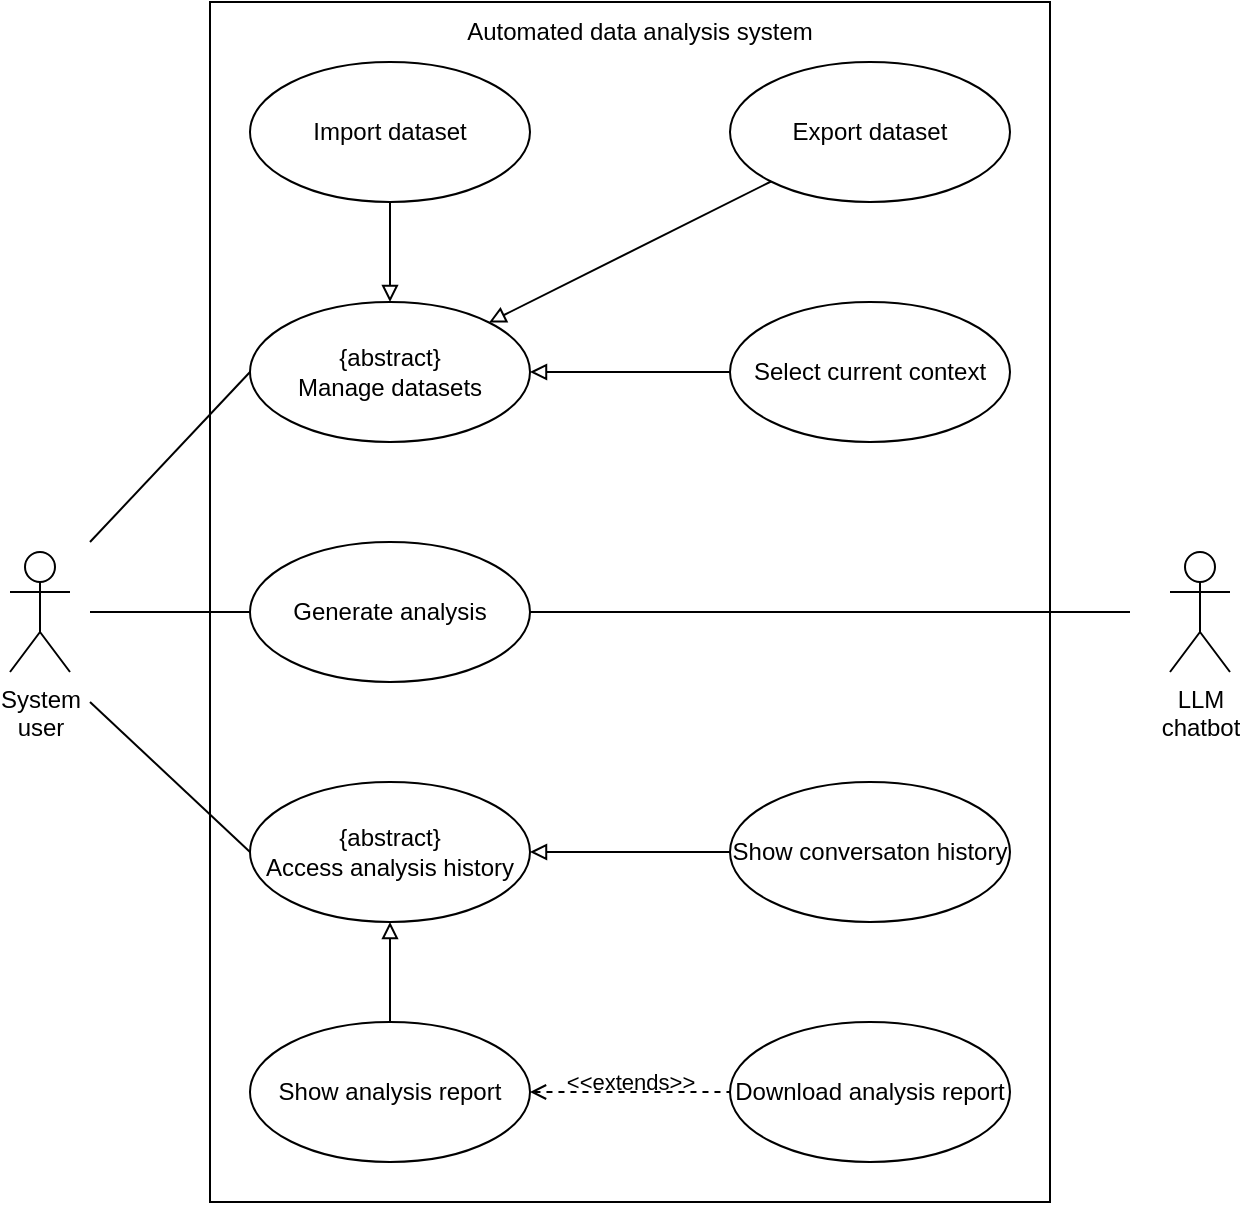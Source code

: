 <mxfile>
    <diagram id="hqZDgkXqm0gshwrrFBBG" name="Page-1">
        <mxGraphModel dx="1282" dy="1059" grid="1" gridSize="10" guides="1" tooltips="1" connect="1" arrows="1" fold="1" page="1" pageScale="1" pageWidth="827" pageHeight="1169" math="0" shadow="0">
            <root>
                <mxCell id="0"/>
                <mxCell id="1" parent="0"/>
                <mxCell id="22" value="" style="rounded=0;whiteSpace=wrap;html=1;" vertex="1" parent="1">
                    <mxGeometry x="140" y="50" width="420" height="600" as="geometry"/>
                </mxCell>
                <mxCell id="2" value="Import dataset" style="ellipse;whiteSpace=wrap;html=1;" vertex="1" parent="1">
                    <mxGeometry x="160" y="80" width="140" height="70" as="geometry"/>
                </mxCell>
                <mxCell id="4" value="Generate analysis" style="ellipse;whiteSpace=wrap;html=1;" vertex="1" parent="1">
                    <mxGeometry x="160" y="320" width="140" height="70" as="geometry"/>
                </mxCell>
                <mxCell id="5" value="Export dataset" style="ellipse;whiteSpace=wrap;html=1;" vertex="1" parent="1">
                    <mxGeometry x="400" y="80" width="140" height="70" as="geometry"/>
                </mxCell>
                <mxCell id="6" value="Show analysis report" style="ellipse;whiteSpace=wrap;html=1;" vertex="1" parent="1">
                    <mxGeometry x="160" y="560" width="140" height="70" as="geometry"/>
                </mxCell>
                <mxCell id="7" value="Select current context" style="ellipse;whiteSpace=wrap;html=1;" vertex="1" parent="1">
                    <mxGeometry x="400" y="200" width="140" height="70" as="geometry"/>
                </mxCell>
                <mxCell id="8" value="Download analysis report" style="ellipse;whiteSpace=wrap;html=1;" vertex="1" parent="1">
                    <mxGeometry x="400" y="560" width="140" height="70" as="geometry"/>
                </mxCell>
                <mxCell id="12" value="{abstract}&lt;br&gt;Manage datasets" style="ellipse;whiteSpace=wrap;html=1;" vertex="1" parent="1">
                    <mxGeometry x="160" y="200" width="140" height="70" as="geometry"/>
                </mxCell>
                <mxCell id="14" value="{abstract}&lt;br&gt;Access analysis history" style="ellipse;whiteSpace=wrap;html=1;" vertex="1" parent="1">
                    <mxGeometry x="160" y="440" width="140" height="70" as="geometry"/>
                </mxCell>
                <mxCell id="15" value="System&lt;br&gt;user" style="shape=umlActor;verticalLabelPosition=bottom;verticalAlign=top;html=1;" vertex="1" parent="1">
                    <mxGeometry x="40" y="325" width="30" height="60" as="geometry"/>
                </mxCell>
                <mxCell id="16" value="Show conversaton history" style="ellipse;whiteSpace=wrap;html=1;" vertex="1" parent="1">
                    <mxGeometry x="400" y="440" width="140" height="70" as="geometry"/>
                </mxCell>
                <mxCell id="20" value="LLM&lt;br&gt;chatbot" style="shape=umlActor;verticalLabelPosition=bottom;verticalAlign=top;html=1;" vertex="1" parent="1">
                    <mxGeometry x="620" y="325" width="30" height="60" as="geometry"/>
                </mxCell>
                <mxCell id="23" value="Automated data analysis system" style="text;html=1;strokeColor=none;fillColor=none;align=center;verticalAlign=middle;whiteSpace=wrap;rounded=0;" vertex="1" parent="1">
                    <mxGeometry x="225" y="50" width="260" height="30" as="geometry"/>
                </mxCell>
                <mxCell id="25" value="" style="endArrow=none;html=1;entryX=0;entryY=0.5;entryDx=0;entryDy=0;" edge="1" parent="1" target="12">
                    <mxGeometry width="50" height="50" relative="1" as="geometry">
                        <mxPoint x="80" y="320" as="sourcePoint"/>
                        <mxPoint x="130" y="280" as="targetPoint"/>
                    </mxGeometry>
                </mxCell>
                <mxCell id="26" value="" style="endArrow=none;html=1;entryX=0;entryY=0.5;entryDx=0;entryDy=0;" edge="1" parent="1" target="4">
                    <mxGeometry width="50" height="50" relative="1" as="geometry">
                        <mxPoint x="80" y="355" as="sourcePoint"/>
                        <mxPoint x="70" y="220" as="targetPoint"/>
                    </mxGeometry>
                </mxCell>
                <mxCell id="27" value="" style="endArrow=none;html=1;entryX=0;entryY=0.5;entryDx=0;entryDy=0;" edge="1" parent="1" target="14">
                    <mxGeometry width="50" height="50" relative="1" as="geometry">
                        <mxPoint x="80" y="400" as="sourcePoint"/>
                        <mxPoint x="110" y="440" as="targetPoint"/>
                    </mxGeometry>
                </mxCell>
                <mxCell id="28" value="" style="endArrow=none;html=1;exitX=1;exitY=0.5;exitDx=0;exitDy=0;" edge="1" parent="1" source="4">
                    <mxGeometry width="50" height="50" relative="1" as="geometry">
                        <mxPoint x="340" y="380" as="sourcePoint"/>
                        <mxPoint x="600" y="355" as="targetPoint"/>
                    </mxGeometry>
                </mxCell>
                <mxCell id="29" value="" style="endArrow=block;html=1;entryX=0.5;entryY=0;entryDx=0;entryDy=0;exitX=0.5;exitY=1;exitDx=0;exitDy=0;startArrow=none;startFill=0;endFill=0;" edge="1" parent="1" source="2" target="12">
                    <mxGeometry width="50" height="50" relative="1" as="geometry">
                        <mxPoint x="-30" y="470" as="sourcePoint"/>
                        <mxPoint x="20" y="420" as="targetPoint"/>
                    </mxGeometry>
                </mxCell>
                <mxCell id="30" value="" style="endArrow=none;html=1;exitX=1;exitY=0;exitDx=0;exitDy=0;entryX=0;entryY=1;entryDx=0;entryDy=0;endFill=0;startArrow=block;startFill=0;" edge="1" parent="1" source="12" target="5">
                    <mxGeometry width="50" height="50" relative="1" as="geometry">
                        <mxPoint x="300" y="200" as="sourcePoint"/>
                        <mxPoint x="350" y="150" as="targetPoint"/>
                    </mxGeometry>
                </mxCell>
                <mxCell id="31" value="" style="endArrow=none;html=1;entryX=0;entryY=0.5;entryDx=0;entryDy=0;exitX=1;exitY=0.5;exitDx=0;exitDy=0;endFill=0;startArrow=block;startFill=0;" edge="1" parent="1" source="12" target="7">
                    <mxGeometry width="50" height="50" relative="1" as="geometry">
                        <mxPoint x="310" y="310" as="sourcePoint"/>
                        <mxPoint x="360" y="260" as="targetPoint"/>
                    </mxGeometry>
                </mxCell>
                <mxCell id="32" value="" style="endArrow=block;html=1;entryX=0.5;entryY=1;entryDx=0;entryDy=0;exitX=0.5;exitY=0;exitDx=0;exitDy=0;startArrow=none;startFill=0;endFill=0;" edge="1" parent="1" source="6" target="14">
                    <mxGeometry width="50" height="50" relative="1" as="geometry">
                        <mxPoint x="210" y="550" as="sourcePoint"/>
                        <mxPoint x="260" y="500" as="targetPoint"/>
                        <Array as="points">
                            <mxPoint x="230" y="540"/>
                        </Array>
                    </mxGeometry>
                </mxCell>
                <mxCell id="33" value="" style="endArrow=none;html=1;entryX=0;entryY=0.5;entryDx=0;entryDy=0;exitX=1;exitY=0.5;exitDx=0;exitDy=0;startArrow=block;startFill=0;" edge="1" parent="1" source="14" target="16">
                    <mxGeometry width="50" height="50" relative="1" as="geometry">
                        <mxPoint x="330" y="550" as="sourcePoint"/>
                        <mxPoint x="380" y="500" as="targetPoint"/>
                    </mxGeometry>
                </mxCell>
                <mxCell id="34" value="&amp;lt;&amp;lt;extends&amp;gt;&amp;gt;" style="endArrow=none;html=1;entryX=0;entryY=0.5;entryDx=0;entryDy=0;exitX=1;exitY=0.5;exitDx=0;exitDy=0;startArrow=open;startFill=0;dashed=1;labelBackgroundColor=none;" edge="1" parent="1" source="6" target="8">
                    <mxGeometry y="5" width="50" height="50" relative="1" as="geometry">
                        <mxPoint x="310" y="610" as="sourcePoint"/>
                        <mxPoint x="360" y="560" as="targetPoint"/>
                        <mxPoint as="offset"/>
                    </mxGeometry>
                </mxCell>
            </root>
        </mxGraphModel>
    </diagram>
</mxfile>